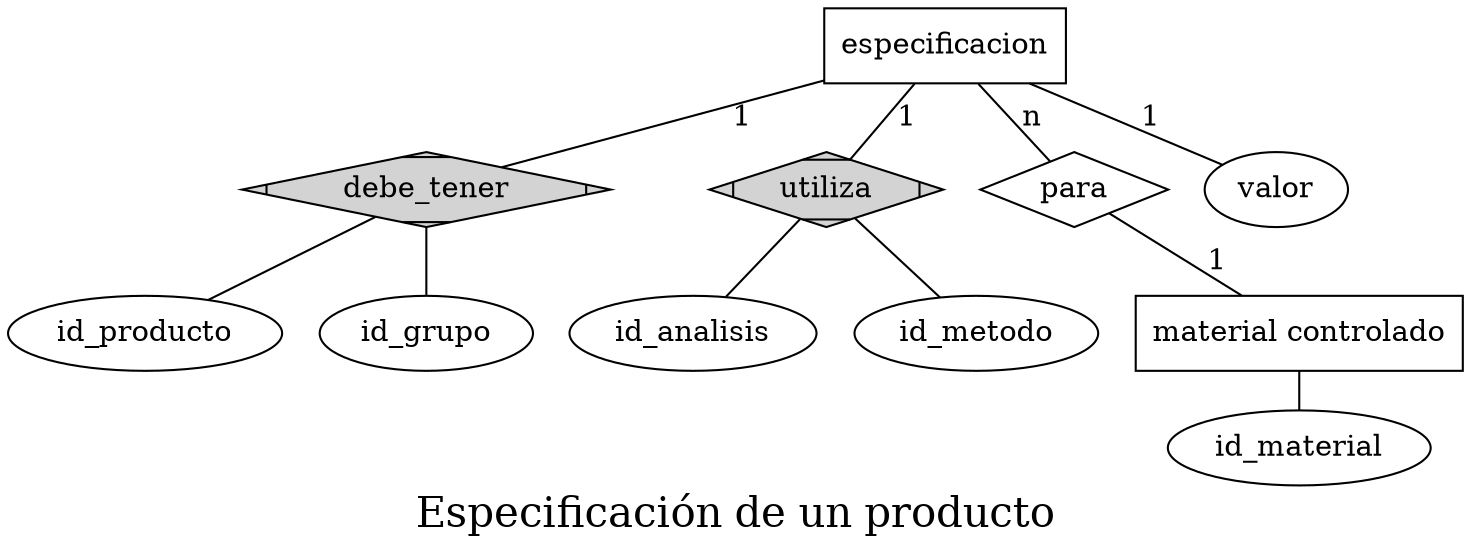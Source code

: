 
graph Especificacion{
{
 ranksep=5;
 root= especificacion;
 node [shape=box];
 
 debe_tener [shape=Mdiamond, style= filled];

 utiliza [shape= Mdiamond, style = filled ];

 especificacion [shape = box];
 para [shape = diamond]

 material_controlado [label = "material controlado"]
}

especificacion --  debe_tener [label = 1]
especificacion -- valor [label = 1]
debe_tener -- id_producto 
debe_tener -- id_grupo 
especificacion -- utiliza [label = 1]
utiliza -- id_analisis 
utiliza -- id_metodo 
especificacion -- para [label = n]
para -- material_controlado [label = 1]
material_controlado -- id_material 


 
label = "Especificación de un producto";
fontsize=20;
}
